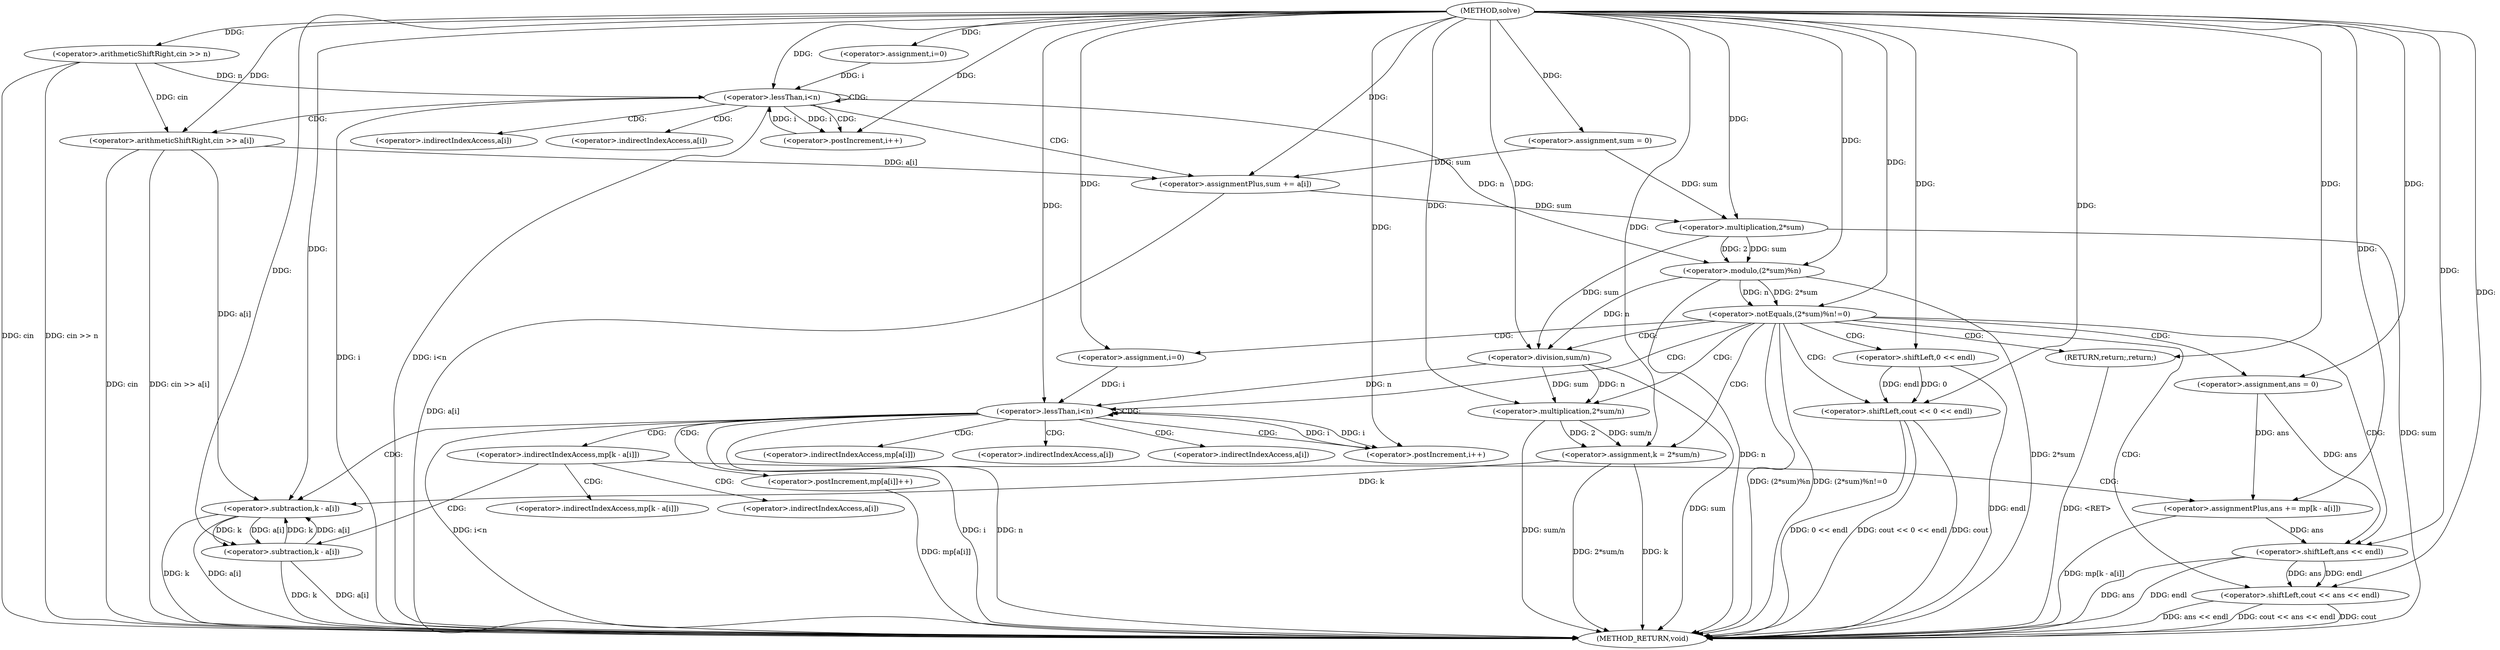 digraph "solve" {  
"1000116" [label = "(METHOD,solve)" ]
"1000215" [label = "(METHOD_RETURN,void)" ]
"1000119" [label = "(<operator>.arithmeticShiftRight,cin >> n)" ]
"1000124" [label = "(<operator>.assignment,sum = 0)" ]
"1000164" [label = "(<operator>.assignment,k = 2*sum/n)" ]
"1000172" [label = "(<operator>.assignment,ans = 0)" ]
"1000210" [label = "(<operator>.shiftLeft,cout << ans << endl)" ]
"1000129" [label = "(<operator>.assignment,i=0)" ]
"1000132" [label = "(<operator>.lessThan,i<n)" ]
"1000135" [label = "(<operator>.postIncrement,i++)" ]
"1000149" [label = "(<operator>.notEquals,(2*sum)%n!=0)" ]
"1000178" [label = "(<operator>.assignment,i=0)" ]
"1000181" [label = "(<operator>.lessThan,i<n)" ]
"1000184" [label = "(<operator>.postIncrement,i++)" ]
"1000138" [label = "(<operator>.arithmeticShiftRight,cin >> a[i])" ]
"1000143" [label = "(<operator>.assignmentPlus,sum += a[i])" ]
"1000157" [label = "(<operator>.shiftLeft,cout << 0 << endl)" ]
"1000162" [label = "(RETURN,return;,return;)" ]
"1000166" [label = "(<operator>.multiplication,2*sum/n)" ]
"1000204" [label = "(<operator>.postIncrement,mp[a[i]]++)" ]
"1000212" [label = "(<operator>.shiftLeft,ans << endl)" ]
"1000150" [label = "(<operator>.modulo,(2*sum)%n)" ]
"1000168" [label = "(<operator>.division,sum/n)" ]
"1000195" [label = "(<operator>.assignmentPlus,ans += mp[k - a[i]])" ]
"1000151" [label = "(<operator>.multiplication,2*sum)" ]
"1000159" [label = "(<operator>.shiftLeft,0 << endl)" ]
"1000190" [label = "(<operator>.subtraction,k - a[i])" ]
"1000199" [label = "(<operator>.subtraction,k - a[i])" ]
"1000140" [label = "(<operator>.indirectIndexAccess,a[i])" ]
"1000145" [label = "(<operator>.indirectIndexAccess,a[i])" ]
"1000188" [label = "(<operator>.indirectIndexAccess,mp[k - a[i]])" ]
"1000205" [label = "(<operator>.indirectIndexAccess,mp[a[i]])" ]
"1000197" [label = "(<operator>.indirectIndexAccess,mp[k - a[i]])" ]
"1000207" [label = "(<operator>.indirectIndexAccess,a[i])" ]
"1000192" [label = "(<operator>.indirectIndexAccess,a[i])" ]
"1000201" [label = "(<operator>.indirectIndexAccess,a[i])" ]
  "1000162" -> "1000215"  [ label = "DDG: <RET>"] 
  "1000119" -> "1000215"  [ label = "DDG: cin"] 
  "1000119" -> "1000215"  [ label = "DDG: cin >> n"] 
  "1000132" -> "1000215"  [ label = "DDG: i"] 
  "1000132" -> "1000215"  [ label = "DDG: i<n"] 
  "1000151" -> "1000215"  [ label = "DDG: sum"] 
  "1000150" -> "1000215"  [ label = "DDG: 2*sum"] 
  "1000150" -> "1000215"  [ label = "DDG: n"] 
  "1000149" -> "1000215"  [ label = "DDG: (2*sum)%n"] 
  "1000149" -> "1000215"  [ label = "DDG: (2*sum)%n!=0"] 
  "1000164" -> "1000215"  [ label = "DDG: k"] 
  "1000168" -> "1000215"  [ label = "DDG: sum"] 
  "1000166" -> "1000215"  [ label = "DDG: sum/n"] 
  "1000164" -> "1000215"  [ label = "DDG: 2*sum/n"] 
  "1000181" -> "1000215"  [ label = "DDG: i"] 
  "1000181" -> "1000215"  [ label = "DDG: n"] 
  "1000181" -> "1000215"  [ label = "DDG: i<n"] 
  "1000210" -> "1000215"  [ label = "DDG: cout"] 
  "1000212" -> "1000215"  [ label = "DDG: ans"] 
  "1000212" -> "1000215"  [ label = "DDG: endl"] 
  "1000210" -> "1000215"  [ label = "DDG: ans << endl"] 
  "1000210" -> "1000215"  [ label = "DDG: cout << ans << endl"] 
  "1000190" -> "1000215"  [ label = "DDG: k"] 
  "1000190" -> "1000215"  [ label = "DDG: a[i]"] 
  "1000199" -> "1000215"  [ label = "DDG: k"] 
  "1000199" -> "1000215"  [ label = "DDG: a[i]"] 
  "1000195" -> "1000215"  [ label = "DDG: mp[k - a[i]]"] 
  "1000204" -> "1000215"  [ label = "DDG: mp[a[i]]"] 
  "1000157" -> "1000215"  [ label = "DDG: cout"] 
  "1000159" -> "1000215"  [ label = "DDG: endl"] 
  "1000157" -> "1000215"  [ label = "DDG: 0 << endl"] 
  "1000157" -> "1000215"  [ label = "DDG: cout << 0 << endl"] 
  "1000138" -> "1000215"  [ label = "DDG: cin"] 
  "1000138" -> "1000215"  [ label = "DDG: cin >> a[i]"] 
  "1000143" -> "1000215"  [ label = "DDG: a[i]"] 
  "1000116" -> "1000124"  [ label = "DDG: "] 
  "1000166" -> "1000164"  [ label = "DDG: sum/n"] 
  "1000166" -> "1000164"  [ label = "DDG: 2"] 
  "1000116" -> "1000172"  [ label = "DDG: "] 
  "1000116" -> "1000119"  [ label = "DDG: "] 
  "1000116" -> "1000129"  [ label = "DDG: "] 
  "1000116" -> "1000164"  [ label = "DDG: "] 
  "1000116" -> "1000178"  [ label = "DDG: "] 
  "1000116" -> "1000210"  [ label = "DDG: "] 
  "1000212" -> "1000210"  [ label = "DDG: endl"] 
  "1000212" -> "1000210"  [ label = "DDG: ans"] 
  "1000129" -> "1000132"  [ label = "DDG: i"] 
  "1000135" -> "1000132"  [ label = "DDG: i"] 
  "1000116" -> "1000132"  [ label = "DDG: "] 
  "1000119" -> "1000132"  [ label = "DDG: n"] 
  "1000132" -> "1000135"  [ label = "DDG: i"] 
  "1000116" -> "1000135"  [ label = "DDG: "] 
  "1000138" -> "1000143"  [ label = "DDG: a[i]"] 
  "1000150" -> "1000149"  [ label = "DDG: n"] 
  "1000150" -> "1000149"  [ label = "DDG: 2*sum"] 
  "1000116" -> "1000149"  [ label = "DDG: "] 
  "1000116" -> "1000162"  [ label = "DDG: "] 
  "1000116" -> "1000166"  [ label = "DDG: "] 
  "1000168" -> "1000166"  [ label = "DDG: n"] 
  "1000168" -> "1000166"  [ label = "DDG: sum"] 
  "1000178" -> "1000181"  [ label = "DDG: i"] 
  "1000184" -> "1000181"  [ label = "DDG: i"] 
  "1000116" -> "1000181"  [ label = "DDG: "] 
  "1000168" -> "1000181"  [ label = "DDG: n"] 
  "1000181" -> "1000184"  [ label = "DDG: i"] 
  "1000116" -> "1000184"  [ label = "DDG: "] 
  "1000172" -> "1000212"  [ label = "DDG: ans"] 
  "1000195" -> "1000212"  [ label = "DDG: ans"] 
  "1000116" -> "1000212"  [ label = "DDG: "] 
  "1000119" -> "1000138"  [ label = "DDG: cin"] 
  "1000116" -> "1000138"  [ label = "DDG: "] 
  "1000124" -> "1000143"  [ label = "DDG: sum"] 
  "1000116" -> "1000143"  [ label = "DDG: "] 
  "1000151" -> "1000150"  [ label = "DDG: sum"] 
  "1000151" -> "1000150"  [ label = "DDG: 2"] 
  "1000132" -> "1000150"  [ label = "DDG: n"] 
  "1000116" -> "1000150"  [ label = "DDG: "] 
  "1000116" -> "1000157"  [ label = "DDG: "] 
  "1000159" -> "1000157"  [ label = "DDG: endl"] 
  "1000159" -> "1000157"  [ label = "DDG: 0"] 
  "1000151" -> "1000168"  [ label = "DDG: sum"] 
  "1000116" -> "1000168"  [ label = "DDG: "] 
  "1000150" -> "1000168"  [ label = "DDG: n"] 
  "1000116" -> "1000151"  [ label = "DDG: "] 
  "1000124" -> "1000151"  [ label = "DDG: sum"] 
  "1000143" -> "1000151"  [ label = "DDG: sum"] 
  "1000116" -> "1000159"  [ label = "DDG: "] 
  "1000172" -> "1000195"  [ label = "DDG: ans"] 
  "1000116" -> "1000195"  [ label = "DDG: "] 
  "1000164" -> "1000190"  [ label = "DDG: k"] 
  "1000199" -> "1000190"  [ label = "DDG: k"] 
  "1000116" -> "1000190"  [ label = "DDG: "] 
  "1000199" -> "1000190"  [ label = "DDG: a[i]"] 
  "1000138" -> "1000190"  [ label = "DDG: a[i]"] 
  "1000190" -> "1000199"  [ label = "DDG: k"] 
  "1000116" -> "1000199"  [ label = "DDG: "] 
  "1000190" -> "1000199"  [ label = "DDG: a[i]"] 
  "1000132" -> "1000135"  [ label = "CDG: "] 
  "1000132" -> "1000143"  [ label = "CDG: "] 
  "1000132" -> "1000132"  [ label = "CDG: "] 
  "1000132" -> "1000145"  [ label = "CDG: "] 
  "1000132" -> "1000140"  [ label = "CDG: "] 
  "1000132" -> "1000138"  [ label = "CDG: "] 
  "1000149" -> "1000164"  [ label = "CDG: "] 
  "1000149" -> "1000166"  [ label = "CDG: "] 
  "1000149" -> "1000212"  [ label = "CDG: "] 
  "1000149" -> "1000157"  [ label = "CDG: "] 
  "1000149" -> "1000172"  [ label = "CDG: "] 
  "1000149" -> "1000210"  [ label = "CDG: "] 
  "1000149" -> "1000168"  [ label = "CDG: "] 
  "1000149" -> "1000178"  [ label = "CDG: "] 
  "1000149" -> "1000159"  [ label = "CDG: "] 
  "1000149" -> "1000162"  [ label = "CDG: "] 
  "1000149" -> "1000181"  [ label = "CDG: "] 
  "1000181" -> "1000204"  [ label = "CDG: "] 
  "1000181" -> "1000188"  [ label = "CDG: "] 
  "1000181" -> "1000207"  [ label = "CDG: "] 
  "1000181" -> "1000205"  [ label = "CDG: "] 
  "1000181" -> "1000190"  [ label = "CDG: "] 
  "1000181" -> "1000192"  [ label = "CDG: "] 
  "1000181" -> "1000184"  [ label = "CDG: "] 
  "1000181" -> "1000181"  [ label = "CDG: "] 
  "1000188" -> "1000199"  [ label = "CDG: "] 
  "1000188" -> "1000195"  [ label = "CDG: "] 
  "1000188" -> "1000197"  [ label = "CDG: "] 
  "1000188" -> "1000201"  [ label = "CDG: "] 
}
